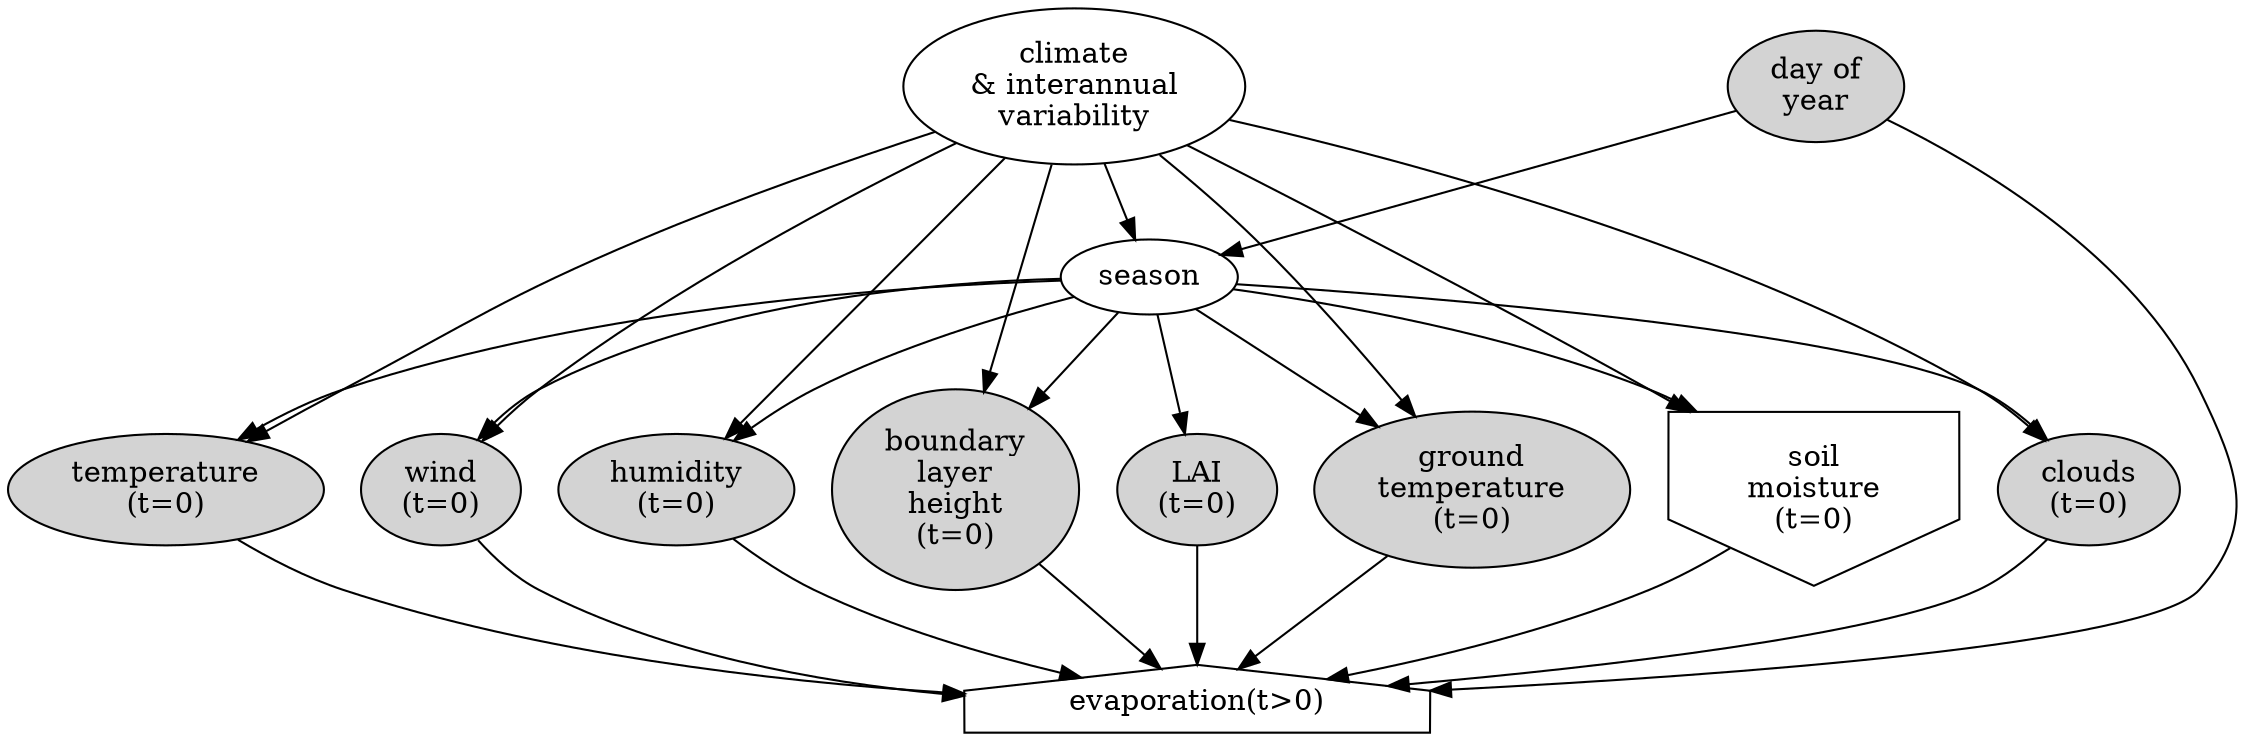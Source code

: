 digraph G {

        climate[label="climate\n& interannual\nvariability"];
        season[label="season"];
        LAI[label="LAI\n(t=0)", style="filled"];
        sm[label="soil\nmoisture\n(t=0)", shape="invhouse"];
	et[label="evaporation(t>0)", shape="house"];
        groundTemperature[label="ground\ntemperature\n(t=0)", style="filled"];
        temperature[label="temperature\n(t=0)", style="filled"];
        humidity[label="humidity\n(t=0)", style="filled"];
        cloud[label="clouds\n(t=0)", style="filled"];
        wind[label="wind\n(t=0)", style="filled"];
        blheight[label="boundary\nlayer\nheight\n(t=0)", style="filled"];

        doy[label="day of\nyear", style="filled"];

        doy -> season;
        climate -> season;
        climate -> temperature;
        climate -> humidity;
        climate -> sm;
        climate -> cloud;
        climate -> wind;
        climate -> blheight;


        climate -> groundTemperature;

        season -> temperature;
        season -> humidity;
        season -> cloud;
        season -> wind;
        season -> blheight;
        season -> groundTemperature;

        season -> LAI;
        season -> sm;

        doy -> et;
        temperature -> et;
        humidity -> et;
        cloud -> et;
        wind -> et;
        blheight -> et;

        groundTemperature -> et;


        LAI -> et;
        sm -> et;
}
